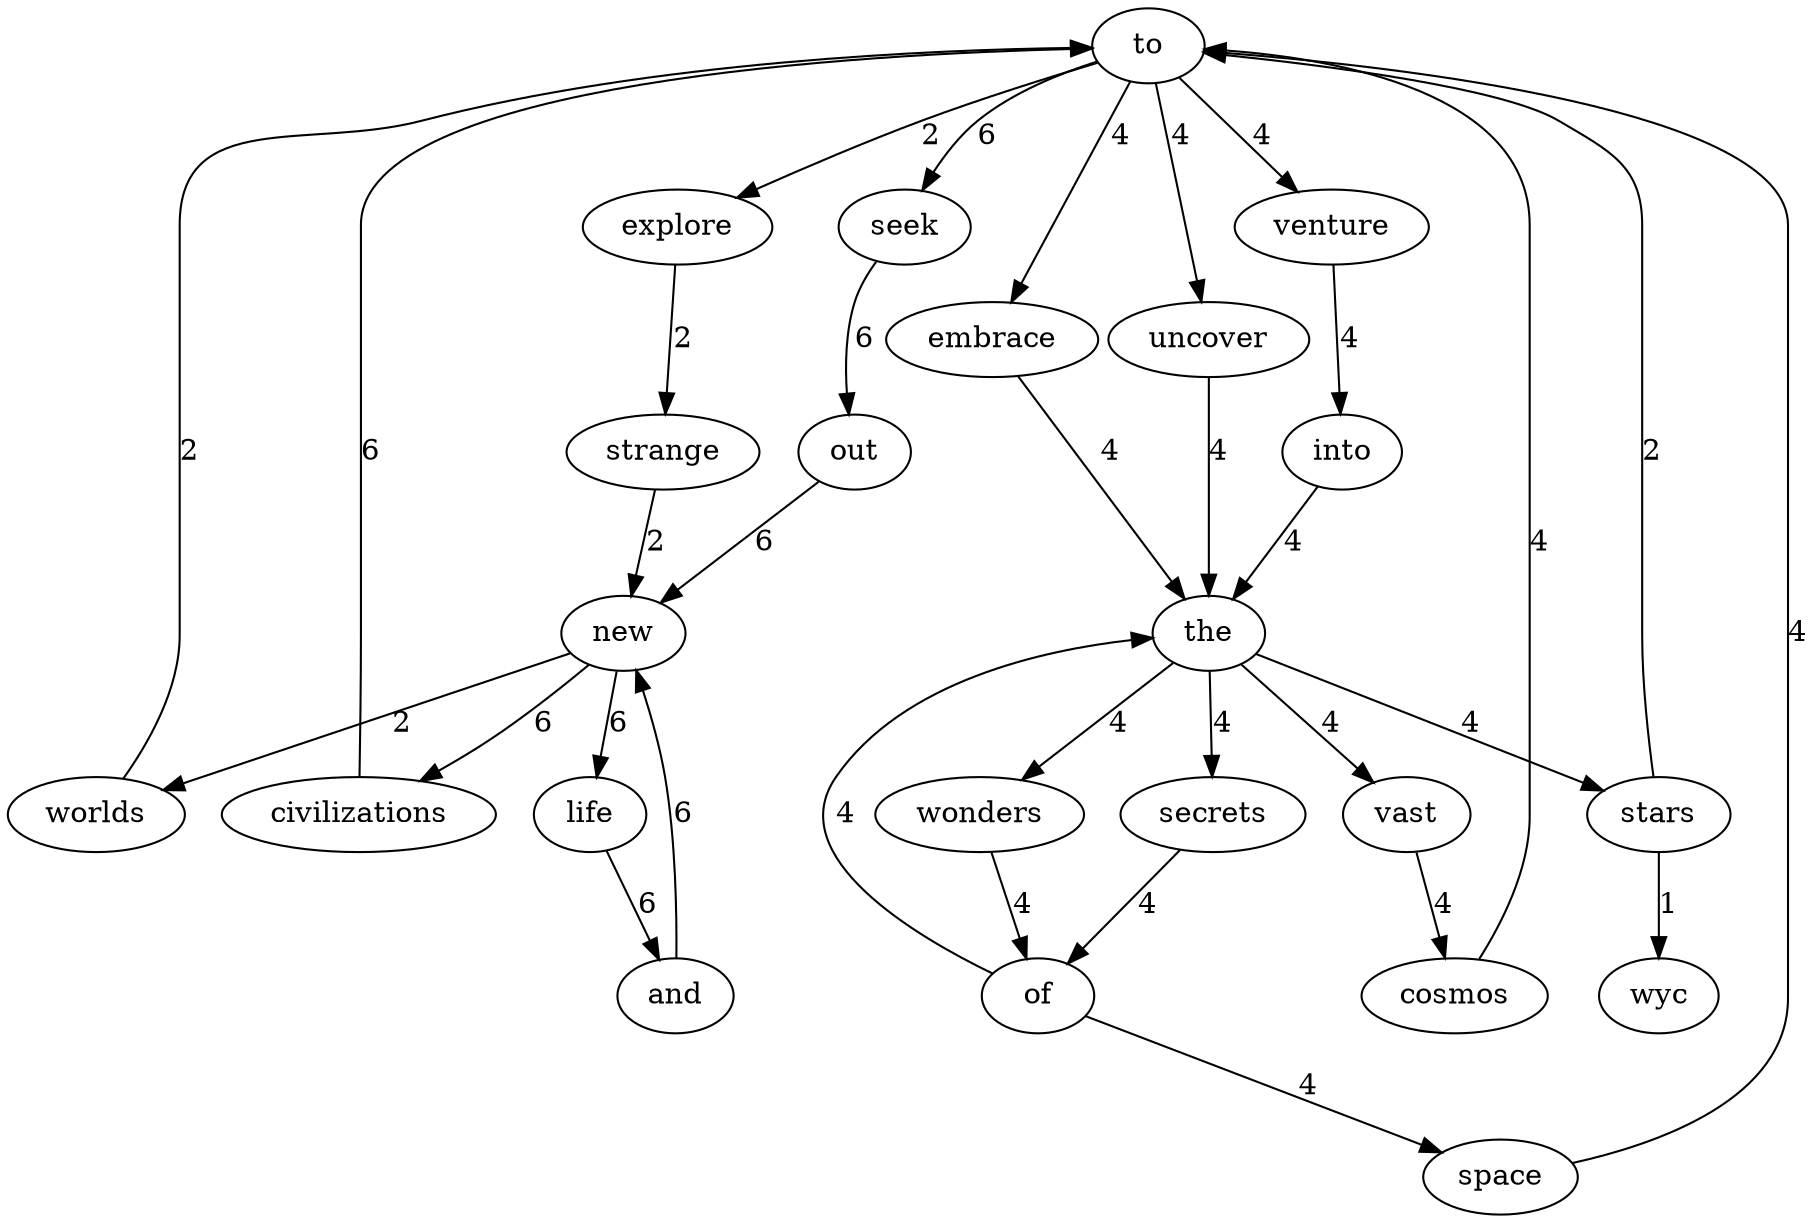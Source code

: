 digraph G {
    "to" [root=true];
    "new" -> "worlds" [label="2"];
    "new" -> "civilizations" [label="6"];
    "new" -> "life" [label="6"];
    "worlds" -> "to" [label="2"];
    "explore" -> "strange" [label="2"];
    "embrace" -> "the" [label="4"];
    "cosmos" -> "to" [label="4"];
    "uncover" -> "the" [label="4"];
    "stars" -> "wyc" [label="1"];
    "stars" -> "to" [label="2"];
    "seek" -> "out" [label="6"];
    "secrets" -> "of" [label="4"];
    "strange" -> "new" [label="2"];
    "life" -> "and" [label="6"];
    "venture" -> "into" [label="4"];
    "space" -> "to" [label="4"];
    "out" -> "new" [label="6"];
    "the" -> "wonders" [label="4"];
    "the" -> "vast" [label="4"];
    "the" -> "stars" [label="4"];
    "the" -> "secrets" [label="4"];
    "into" -> "the" [label="4"];
    "wonders" -> "of" [label="4"];
    "and" -> "new" [label="6"];
    "of" -> "the" [label="4"];
    "of" -> "space" [label="4"];
    "to" -> "explore" [label="2"];
    "to" -> "embrace" [label="4"];
    "to" -> "uncover" [label="4"];
    "to" -> "seek" [label="6"];
    "to" -> "venture" [label="4"];
    "vast" -> "cosmos" [label="4"];
    "civilizations" -> "to" [label="6"];
}
